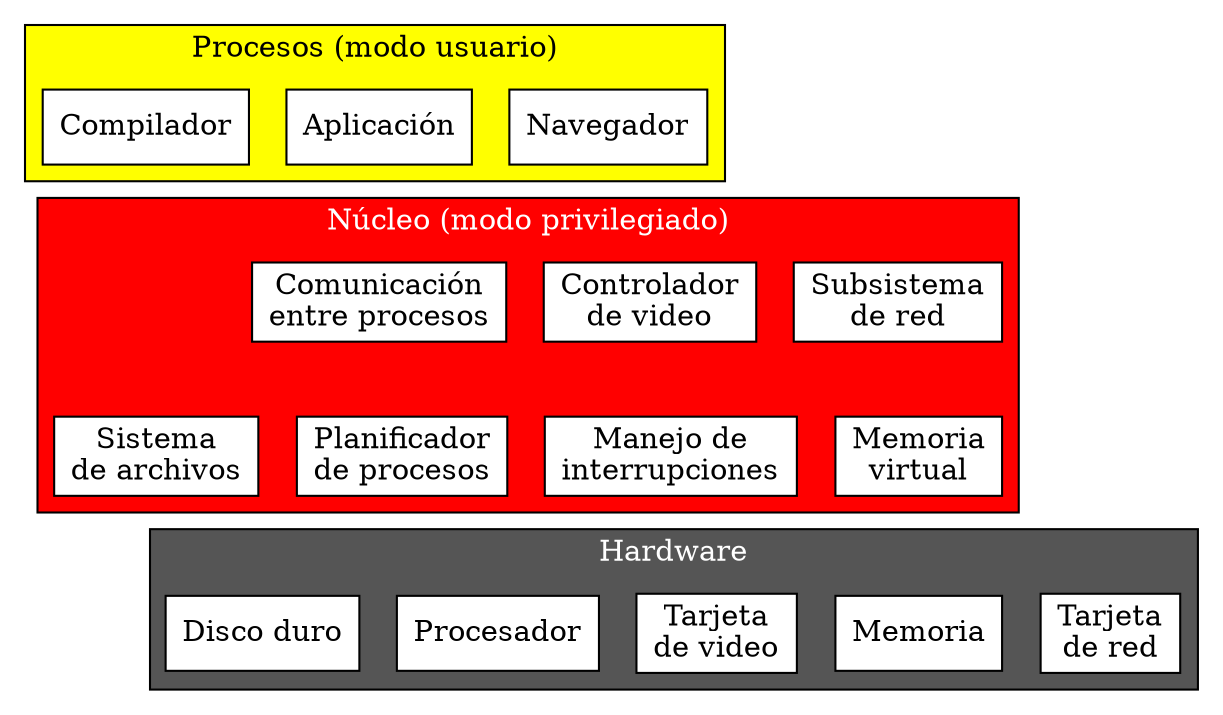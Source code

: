 digraph G {
	node [shape=box, style=filled, fillcolor="white"];
	edge [style=invis];

	usr1 [label="Aplicación"];
	usr2 [label="Compilador"];
	usr3 [label="Navegador"];

	fs [label="Sistema\nde archivos"];
	video [label="Controlador\nde video"];
	ipc [label="Comunicación\nentre procesos"];
	mem [label="Memoria\nvirtual"];
	netdrv [label="Subsistema\nde red"];
	proc [label="Planificador\nde procesos"];
	irq [label="Manejo de\ninterrupciones"];

	hd [label="Disco duro"];
	ram [label="Memoria"];
	vga [label="Tarjeta\nde video"];
	cpu [label="Procesador"];
	net [label="Tarjeta\nde red"];

	usr1 -> video;
	usr1 -> fs;
	usr1 -> ipc;

	usr2 -> fs;

	usr3 -> netdrv;
	usr3 -> video;
	usr3 -> ipc;

	netdrv -> net;
	fs -> hd;
	mem -> ram;
	video -> vga;
	ipc -> proc -> cpu;

	irq -> {hd net cpu vga};

	subgraph cluster_usuario {
		label = "Procesos (modo usuario)";
		bgcolor="yellow";
		{rank=same usr1 usr2 usr3};
	}

	subgraph cluster_priv {
		label = "Núcleo (modo privilegiado)";
		fontcolor = "white";
		bgcolor = "red";
		{netdrv ipc video} -> {fs proc mem irq};
	}

	subgraph cluster_hw {
		bgcolor = "#555555";
		fontcolor = "white";
		label = "Hardware";
		hd ram vga cpu net;
	}
}
